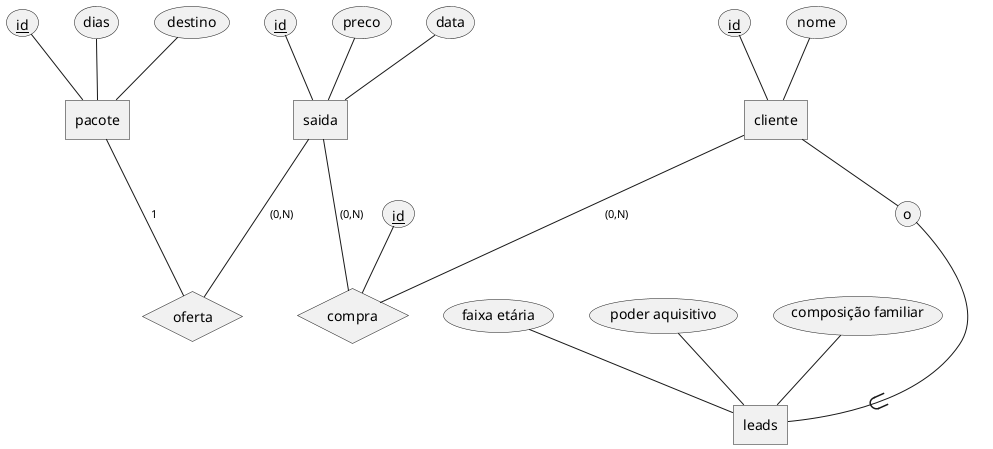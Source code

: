 @startchen

entity cliente{
id <<key>>
nome
}

entity leads{
faixa etária
poder aquisitivo
composição familiar
}

entity saida{
id <<key>>
preco
data
}

entity pacote{
id <<key>>
dias
destino
}

relationship oferta{
}

relationship compra{
id <<key>>
}
saida -(0,N)- oferta
pacote -1- oferta

cliente ->- o {leads}

cliente -(0,N)- compra
saida -(0,N)- compra

@endchen
